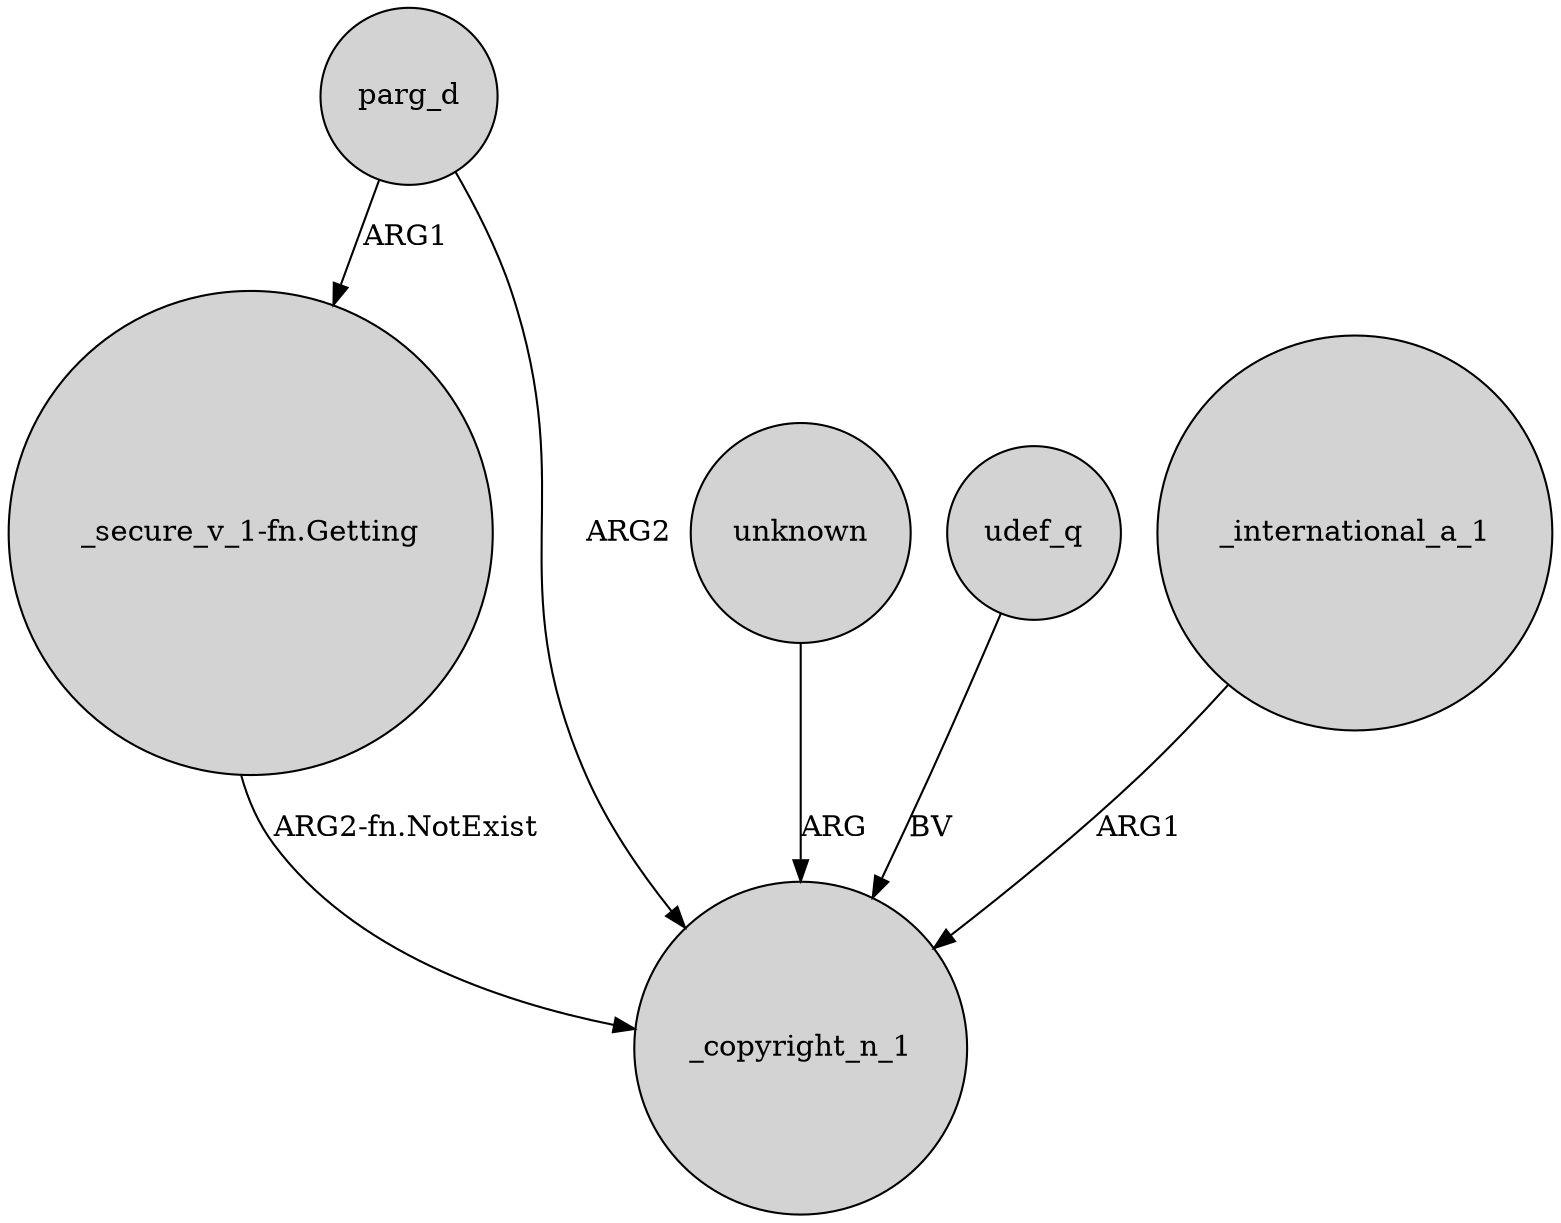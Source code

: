 digraph {
	node [shape=circle style=filled]
	parg_d -> "_secure_v_1-fn.Getting" [label=ARG1]
	unknown -> _copyright_n_1 [label=ARG]
	udef_q -> _copyright_n_1 [label=BV]
	_international_a_1 -> _copyright_n_1 [label=ARG1]
	"_secure_v_1-fn.Getting" -> _copyright_n_1 [label="ARG2-fn.NotExist"]
	parg_d -> _copyright_n_1 [label=ARG2]
}
